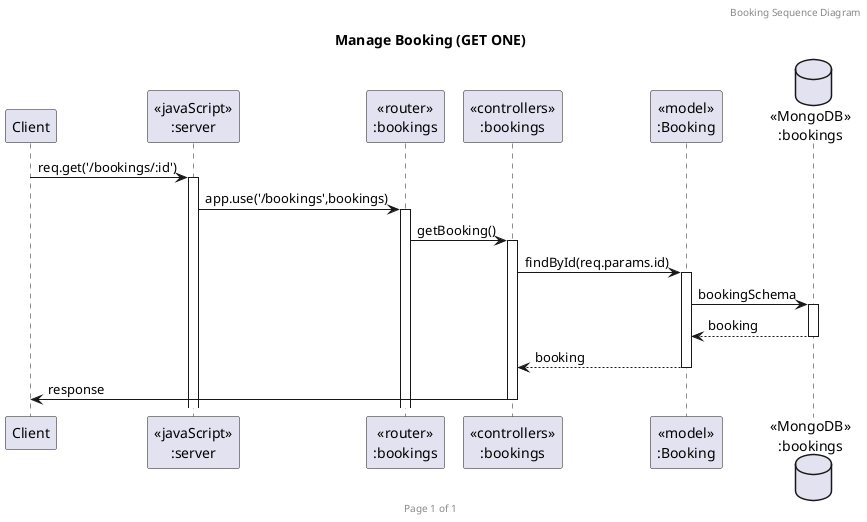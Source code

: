 @startuml Manage Booking (GET ONE)

header Booking Sequence Diagram
footer Page %page% of %lastpage%
title "Manage Booking (GET ONE)"

participant "Client" as client
participant "<<javaScript>>\n:server" as server
participant "<<router>>\n:bookings" as routerBookings
participant "<<controllers>>\n:bookings" as controllersBookings
participant "<<model>>\n:Booking" as modelBooking
database "<<MongoDB>>\n:bookings" as BookingsDatabase

client->server ++:req.get('/bookings/:id')
server->routerBookings ++:app.use('/bookings',bookings)
routerBookings -> controllersBookings ++:getBooking()
controllersBookings->modelBooking ++:findById(req.params.id)
modelBooking ->BookingsDatabase ++: bookingSchema
BookingsDatabase --> modelBooking --: booking
controllersBookings <-- modelBooking --:booking
controllersBookings->client --:response

@enduml
